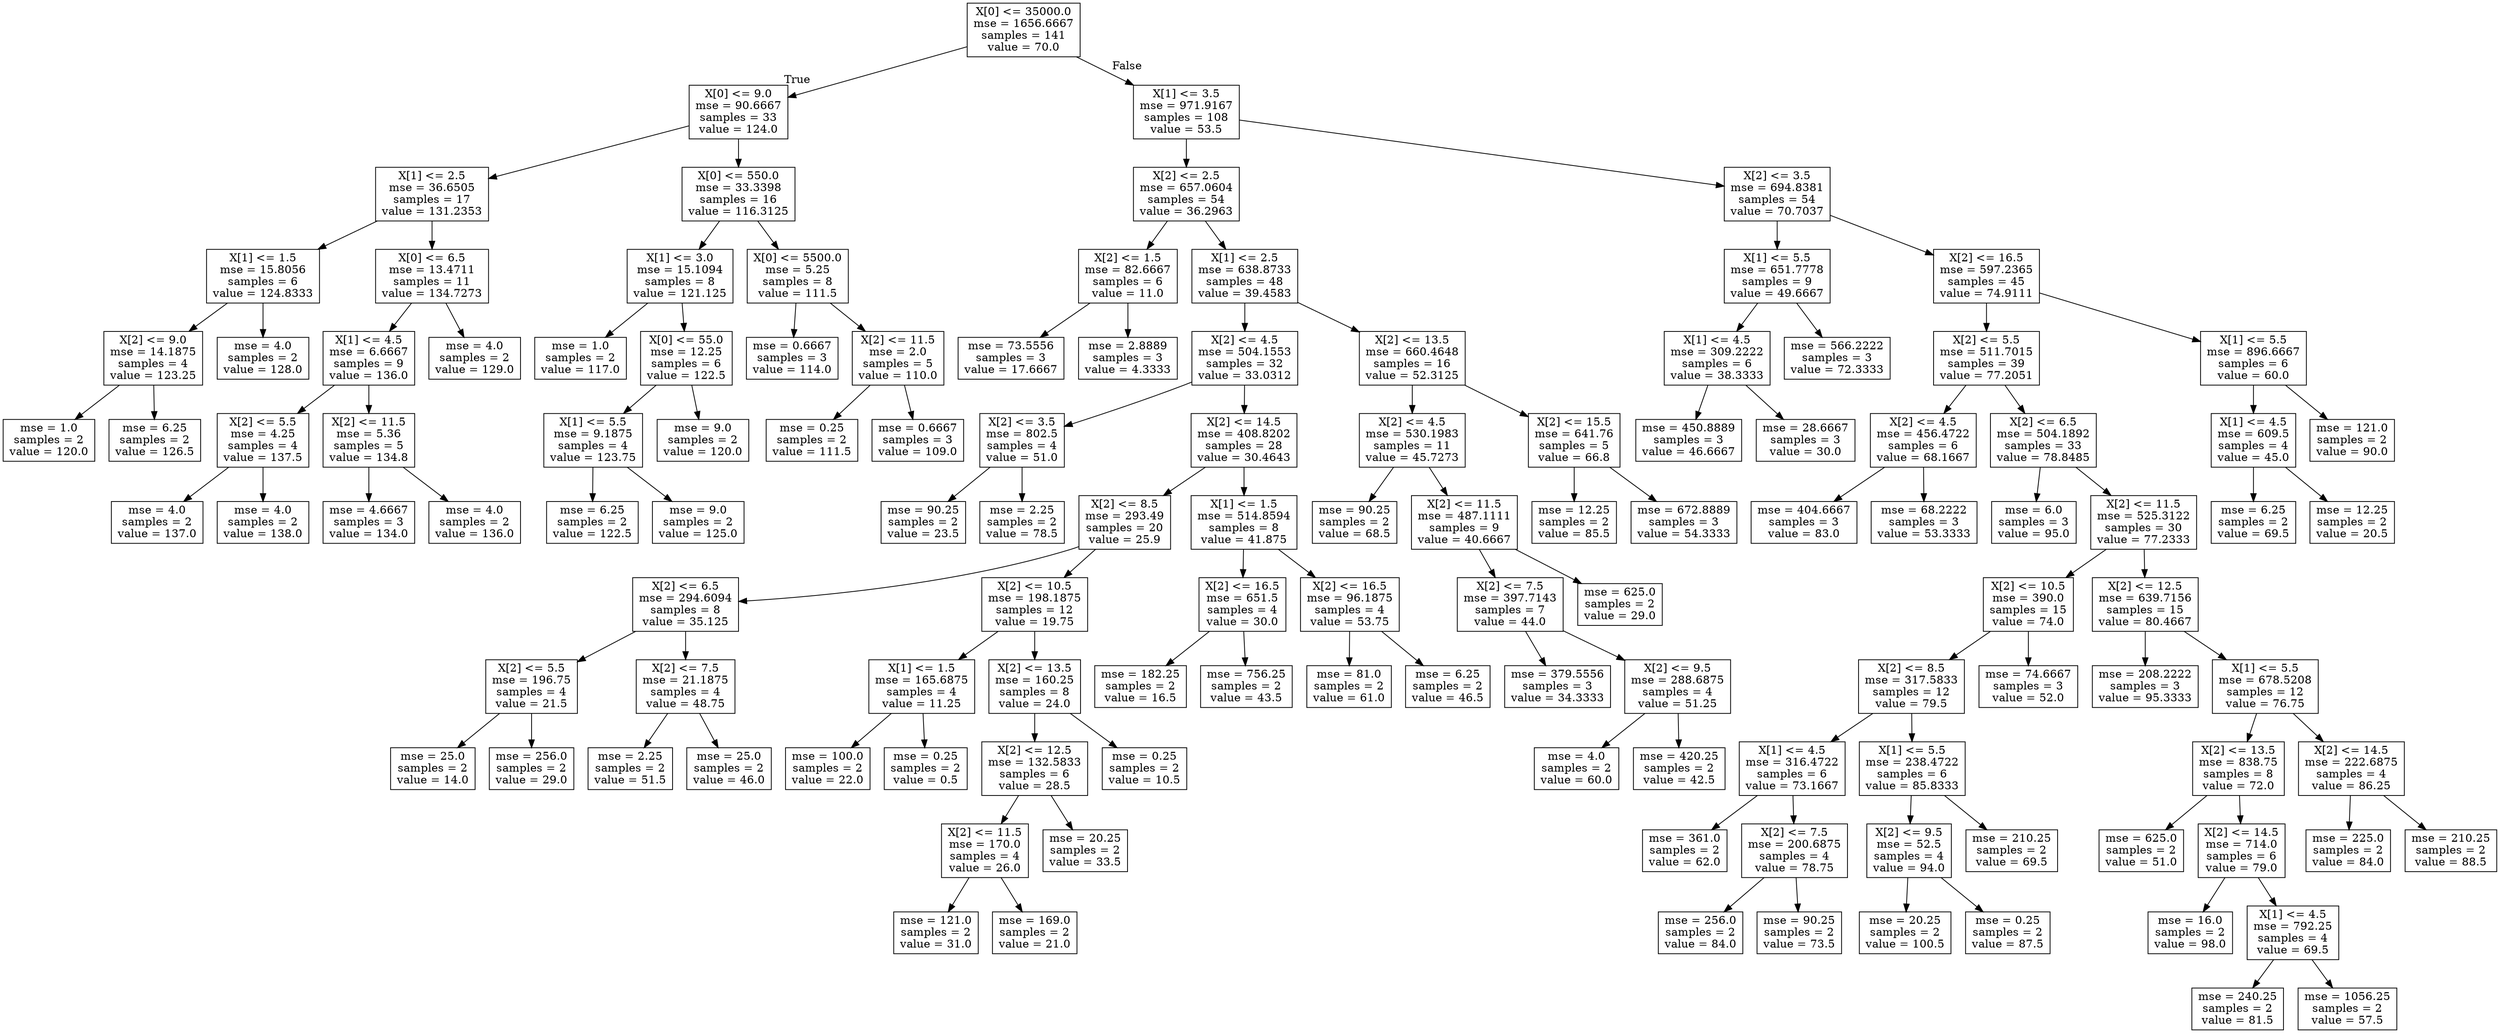 digraph Tree {
node [shape=box] ;
0 [label="X[0] <= 35000.0\nmse = 1656.6667\nsamples = 141\nvalue = 70.0"] ;
1 [label="X[0] <= 9.0\nmse = 90.6667\nsamples = 33\nvalue = 124.0"] ;
0 -> 1 [labeldistance=2.5, labelangle=45, headlabel="True"] ;
2 [label="X[1] <= 2.5\nmse = 36.6505\nsamples = 17\nvalue = 131.2353"] ;
1 -> 2 ;
3 [label="X[1] <= 1.5\nmse = 15.8056\nsamples = 6\nvalue = 124.8333"] ;
2 -> 3 ;
4 [label="X[2] <= 9.0\nmse = 14.1875\nsamples = 4\nvalue = 123.25"] ;
3 -> 4 ;
5 [label="mse = 1.0\nsamples = 2\nvalue = 120.0"] ;
4 -> 5 ;
6 [label="mse = 6.25\nsamples = 2\nvalue = 126.5"] ;
4 -> 6 ;
7 [label="mse = 4.0\nsamples = 2\nvalue = 128.0"] ;
3 -> 7 ;
8 [label="X[0] <= 6.5\nmse = 13.4711\nsamples = 11\nvalue = 134.7273"] ;
2 -> 8 ;
9 [label="X[1] <= 4.5\nmse = 6.6667\nsamples = 9\nvalue = 136.0"] ;
8 -> 9 ;
10 [label="X[2] <= 5.5\nmse = 4.25\nsamples = 4\nvalue = 137.5"] ;
9 -> 10 ;
11 [label="mse = 4.0\nsamples = 2\nvalue = 137.0"] ;
10 -> 11 ;
12 [label="mse = 4.0\nsamples = 2\nvalue = 138.0"] ;
10 -> 12 ;
13 [label="X[2] <= 11.5\nmse = 5.36\nsamples = 5\nvalue = 134.8"] ;
9 -> 13 ;
14 [label="mse = 4.6667\nsamples = 3\nvalue = 134.0"] ;
13 -> 14 ;
15 [label="mse = 4.0\nsamples = 2\nvalue = 136.0"] ;
13 -> 15 ;
16 [label="mse = 4.0\nsamples = 2\nvalue = 129.0"] ;
8 -> 16 ;
17 [label="X[0] <= 550.0\nmse = 33.3398\nsamples = 16\nvalue = 116.3125"] ;
1 -> 17 ;
18 [label="X[1] <= 3.0\nmse = 15.1094\nsamples = 8\nvalue = 121.125"] ;
17 -> 18 ;
19 [label="mse = 1.0\nsamples = 2\nvalue = 117.0"] ;
18 -> 19 ;
20 [label="X[0] <= 55.0\nmse = 12.25\nsamples = 6\nvalue = 122.5"] ;
18 -> 20 ;
21 [label="X[1] <= 5.5\nmse = 9.1875\nsamples = 4\nvalue = 123.75"] ;
20 -> 21 ;
22 [label="mse = 6.25\nsamples = 2\nvalue = 122.5"] ;
21 -> 22 ;
23 [label="mse = 9.0\nsamples = 2\nvalue = 125.0"] ;
21 -> 23 ;
24 [label="mse = 9.0\nsamples = 2\nvalue = 120.0"] ;
20 -> 24 ;
25 [label="X[0] <= 5500.0\nmse = 5.25\nsamples = 8\nvalue = 111.5"] ;
17 -> 25 ;
26 [label="mse = 0.6667\nsamples = 3\nvalue = 114.0"] ;
25 -> 26 ;
27 [label="X[2] <= 11.5\nmse = 2.0\nsamples = 5\nvalue = 110.0"] ;
25 -> 27 ;
28 [label="mse = 0.25\nsamples = 2\nvalue = 111.5"] ;
27 -> 28 ;
29 [label="mse = 0.6667\nsamples = 3\nvalue = 109.0"] ;
27 -> 29 ;
30 [label="X[1] <= 3.5\nmse = 971.9167\nsamples = 108\nvalue = 53.5"] ;
0 -> 30 [labeldistance=2.5, labelangle=-45, headlabel="False"] ;
31 [label="X[2] <= 2.5\nmse = 657.0604\nsamples = 54\nvalue = 36.2963"] ;
30 -> 31 ;
32 [label="X[2] <= 1.5\nmse = 82.6667\nsamples = 6\nvalue = 11.0"] ;
31 -> 32 ;
33 [label="mse = 73.5556\nsamples = 3\nvalue = 17.6667"] ;
32 -> 33 ;
34 [label="mse = 2.8889\nsamples = 3\nvalue = 4.3333"] ;
32 -> 34 ;
35 [label="X[1] <= 2.5\nmse = 638.8733\nsamples = 48\nvalue = 39.4583"] ;
31 -> 35 ;
36 [label="X[2] <= 4.5\nmse = 504.1553\nsamples = 32\nvalue = 33.0312"] ;
35 -> 36 ;
37 [label="X[2] <= 3.5\nmse = 802.5\nsamples = 4\nvalue = 51.0"] ;
36 -> 37 ;
38 [label="mse = 90.25\nsamples = 2\nvalue = 23.5"] ;
37 -> 38 ;
39 [label="mse = 2.25\nsamples = 2\nvalue = 78.5"] ;
37 -> 39 ;
40 [label="X[2] <= 14.5\nmse = 408.8202\nsamples = 28\nvalue = 30.4643"] ;
36 -> 40 ;
41 [label="X[2] <= 8.5\nmse = 293.49\nsamples = 20\nvalue = 25.9"] ;
40 -> 41 ;
42 [label="X[2] <= 6.5\nmse = 294.6094\nsamples = 8\nvalue = 35.125"] ;
41 -> 42 ;
43 [label="X[2] <= 5.5\nmse = 196.75\nsamples = 4\nvalue = 21.5"] ;
42 -> 43 ;
44 [label="mse = 25.0\nsamples = 2\nvalue = 14.0"] ;
43 -> 44 ;
45 [label="mse = 256.0\nsamples = 2\nvalue = 29.0"] ;
43 -> 45 ;
46 [label="X[2] <= 7.5\nmse = 21.1875\nsamples = 4\nvalue = 48.75"] ;
42 -> 46 ;
47 [label="mse = 2.25\nsamples = 2\nvalue = 51.5"] ;
46 -> 47 ;
48 [label="mse = 25.0\nsamples = 2\nvalue = 46.0"] ;
46 -> 48 ;
49 [label="X[2] <= 10.5\nmse = 198.1875\nsamples = 12\nvalue = 19.75"] ;
41 -> 49 ;
50 [label="X[1] <= 1.5\nmse = 165.6875\nsamples = 4\nvalue = 11.25"] ;
49 -> 50 ;
51 [label="mse = 100.0\nsamples = 2\nvalue = 22.0"] ;
50 -> 51 ;
52 [label="mse = 0.25\nsamples = 2\nvalue = 0.5"] ;
50 -> 52 ;
53 [label="X[2] <= 13.5\nmse = 160.25\nsamples = 8\nvalue = 24.0"] ;
49 -> 53 ;
54 [label="X[2] <= 12.5\nmse = 132.5833\nsamples = 6\nvalue = 28.5"] ;
53 -> 54 ;
55 [label="X[2] <= 11.5\nmse = 170.0\nsamples = 4\nvalue = 26.0"] ;
54 -> 55 ;
56 [label="mse = 121.0\nsamples = 2\nvalue = 31.0"] ;
55 -> 56 ;
57 [label="mse = 169.0\nsamples = 2\nvalue = 21.0"] ;
55 -> 57 ;
58 [label="mse = 20.25\nsamples = 2\nvalue = 33.5"] ;
54 -> 58 ;
59 [label="mse = 0.25\nsamples = 2\nvalue = 10.5"] ;
53 -> 59 ;
60 [label="X[1] <= 1.5\nmse = 514.8594\nsamples = 8\nvalue = 41.875"] ;
40 -> 60 ;
61 [label="X[2] <= 16.5\nmse = 651.5\nsamples = 4\nvalue = 30.0"] ;
60 -> 61 ;
62 [label="mse = 182.25\nsamples = 2\nvalue = 16.5"] ;
61 -> 62 ;
63 [label="mse = 756.25\nsamples = 2\nvalue = 43.5"] ;
61 -> 63 ;
64 [label="X[2] <= 16.5\nmse = 96.1875\nsamples = 4\nvalue = 53.75"] ;
60 -> 64 ;
65 [label="mse = 81.0\nsamples = 2\nvalue = 61.0"] ;
64 -> 65 ;
66 [label="mse = 6.25\nsamples = 2\nvalue = 46.5"] ;
64 -> 66 ;
67 [label="X[2] <= 13.5\nmse = 660.4648\nsamples = 16\nvalue = 52.3125"] ;
35 -> 67 ;
68 [label="X[2] <= 4.5\nmse = 530.1983\nsamples = 11\nvalue = 45.7273"] ;
67 -> 68 ;
69 [label="mse = 90.25\nsamples = 2\nvalue = 68.5"] ;
68 -> 69 ;
70 [label="X[2] <= 11.5\nmse = 487.1111\nsamples = 9\nvalue = 40.6667"] ;
68 -> 70 ;
71 [label="X[2] <= 7.5\nmse = 397.7143\nsamples = 7\nvalue = 44.0"] ;
70 -> 71 ;
72 [label="mse = 379.5556\nsamples = 3\nvalue = 34.3333"] ;
71 -> 72 ;
73 [label="X[2] <= 9.5\nmse = 288.6875\nsamples = 4\nvalue = 51.25"] ;
71 -> 73 ;
74 [label="mse = 4.0\nsamples = 2\nvalue = 60.0"] ;
73 -> 74 ;
75 [label="mse = 420.25\nsamples = 2\nvalue = 42.5"] ;
73 -> 75 ;
76 [label="mse = 625.0\nsamples = 2\nvalue = 29.0"] ;
70 -> 76 ;
77 [label="X[2] <= 15.5\nmse = 641.76\nsamples = 5\nvalue = 66.8"] ;
67 -> 77 ;
78 [label="mse = 12.25\nsamples = 2\nvalue = 85.5"] ;
77 -> 78 ;
79 [label="mse = 672.8889\nsamples = 3\nvalue = 54.3333"] ;
77 -> 79 ;
80 [label="X[2] <= 3.5\nmse = 694.8381\nsamples = 54\nvalue = 70.7037"] ;
30 -> 80 ;
81 [label="X[1] <= 5.5\nmse = 651.7778\nsamples = 9\nvalue = 49.6667"] ;
80 -> 81 ;
82 [label="X[1] <= 4.5\nmse = 309.2222\nsamples = 6\nvalue = 38.3333"] ;
81 -> 82 ;
83 [label="mse = 450.8889\nsamples = 3\nvalue = 46.6667"] ;
82 -> 83 ;
84 [label="mse = 28.6667\nsamples = 3\nvalue = 30.0"] ;
82 -> 84 ;
85 [label="mse = 566.2222\nsamples = 3\nvalue = 72.3333"] ;
81 -> 85 ;
86 [label="X[2] <= 16.5\nmse = 597.2365\nsamples = 45\nvalue = 74.9111"] ;
80 -> 86 ;
87 [label="X[2] <= 5.5\nmse = 511.7015\nsamples = 39\nvalue = 77.2051"] ;
86 -> 87 ;
88 [label="X[2] <= 4.5\nmse = 456.4722\nsamples = 6\nvalue = 68.1667"] ;
87 -> 88 ;
89 [label="mse = 404.6667\nsamples = 3\nvalue = 83.0"] ;
88 -> 89 ;
90 [label="mse = 68.2222\nsamples = 3\nvalue = 53.3333"] ;
88 -> 90 ;
91 [label="X[2] <= 6.5\nmse = 504.1892\nsamples = 33\nvalue = 78.8485"] ;
87 -> 91 ;
92 [label="mse = 6.0\nsamples = 3\nvalue = 95.0"] ;
91 -> 92 ;
93 [label="X[2] <= 11.5\nmse = 525.3122\nsamples = 30\nvalue = 77.2333"] ;
91 -> 93 ;
94 [label="X[2] <= 10.5\nmse = 390.0\nsamples = 15\nvalue = 74.0"] ;
93 -> 94 ;
95 [label="X[2] <= 8.5\nmse = 317.5833\nsamples = 12\nvalue = 79.5"] ;
94 -> 95 ;
96 [label="X[1] <= 4.5\nmse = 316.4722\nsamples = 6\nvalue = 73.1667"] ;
95 -> 96 ;
97 [label="mse = 361.0\nsamples = 2\nvalue = 62.0"] ;
96 -> 97 ;
98 [label="X[2] <= 7.5\nmse = 200.6875\nsamples = 4\nvalue = 78.75"] ;
96 -> 98 ;
99 [label="mse = 256.0\nsamples = 2\nvalue = 84.0"] ;
98 -> 99 ;
100 [label="mse = 90.25\nsamples = 2\nvalue = 73.5"] ;
98 -> 100 ;
101 [label="X[1] <= 5.5\nmse = 238.4722\nsamples = 6\nvalue = 85.8333"] ;
95 -> 101 ;
102 [label="X[2] <= 9.5\nmse = 52.5\nsamples = 4\nvalue = 94.0"] ;
101 -> 102 ;
103 [label="mse = 20.25\nsamples = 2\nvalue = 100.5"] ;
102 -> 103 ;
104 [label="mse = 0.25\nsamples = 2\nvalue = 87.5"] ;
102 -> 104 ;
105 [label="mse = 210.25\nsamples = 2\nvalue = 69.5"] ;
101 -> 105 ;
106 [label="mse = 74.6667\nsamples = 3\nvalue = 52.0"] ;
94 -> 106 ;
107 [label="X[2] <= 12.5\nmse = 639.7156\nsamples = 15\nvalue = 80.4667"] ;
93 -> 107 ;
108 [label="mse = 208.2222\nsamples = 3\nvalue = 95.3333"] ;
107 -> 108 ;
109 [label="X[1] <= 5.5\nmse = 678.5208\nsamples = 12\nvalue = 76.75"] ;
107 -> 109 ;
110 [label="X[2] <= 13.5\nmse = 838.75\nsamples = 8\nvalue = 72.0"] ;
109 -> 110 ;
111 [label="mse = 625.0\nsamples = 2\nvalue = 51.0"] ;
110 -> 111 ;
112 [label="X[2] <= 14.5\nmse = 714.0\nsamples = 6\nvalue = 79.0"] ;
110 -> 112 ;
113 [label="mse = 16.0\nsamples = 2\nvalue = 98.0"] ;
112 -> 113 ;
114 [label="X[1] <= 4.5\nmse = 792.25\nsamples = 4\nvalue = 69.5"] ;
112 -> 114 ;
115 [label="mse = 240.25\nsamples = 2\nvalue = 81.5"] ;
114 -> 115 ;
116 [label="mse = 1056.25\nsamples = 2\nvalue = 57.5"] ;
114 -> 116 ;
117 [label="X[2] <= 14.5\nmse = 222.6875\nsamples = 4\nvalue = 86.25"] ;
109 -> 117 ;
118 [label="mse = 225.0\nsamples = 2\nvalue = 84.0"] ;
117 -> 118 ;
119 [label="mse = 210.25\nsamples = 2\nvalue = 88.5"] ;
117 -> 119 ;
120 [label="X[1] <= 5.5\nmse = 896.6667\nsamples = 6\nvalue = 60.0"] ;
86 -> 120 ;
121 [label="X[1] <= 4.5\nmse = 609.5\nsamples = 4\nvalue = 45.0"] ;
120 -> 121 ;
122 [label="mse = 6.25\nsamples = 2\nvalue = 69.5"] ;
121 -> 122 ;
123 [label="mse = 12.25\nsamples = 2\nvalue = 20.5"] ;
121 -> 123 ;
124 [label="mse = 121.0\nsamples = 2\nvalue = 90.0"] ;
120 -> 124 ;
}